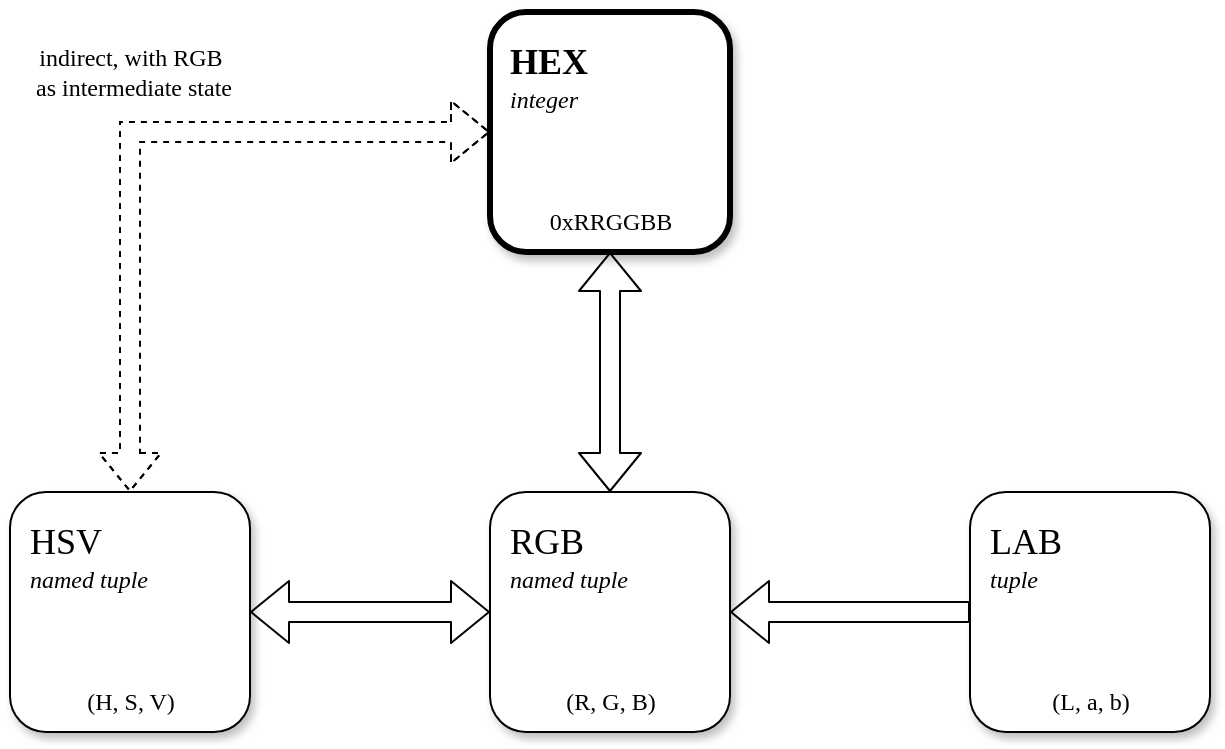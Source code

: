 <mxfile version="20.5.3" type="embed">
    <diagram name="Page-1" id="SGUsI2AbsCqm-Oq0gaVD">
        <mxGraphModel dx="1142" dy="755" grid="1" gridSize="10" guides="1" tooltips="1" connect="1" arrows="1" fold="1"
                      page="1" pageScale="1" pageWidth="680" pageHeight="440" math="0" shadow="0">
            <root>
                <mxCell id="0"/>
                <mxCell id="1" parent="0"/>
                <mxCell id="PACsW9q_83rTljW93qoS-5" value=""
                        style="edgeStyle=orthogonalEdgeStyle;rounded=1;orthogonalLoop=1;jettySize=auto;html=1;exitX=0.5;exitY=0;exitDx=0;exitDy=0;entryX=0.5;entryY=0;entryDx=0;entryDy=0;shape=flexArrow;startArrow=block;"
                        parent="1" source="PACsW9q_83rTljW93qoS-4" target="PACsW9q_83rTljW93qoS-14" edge="1">
                    <mxGeometry relative="1" as="geometry">
                        <mxPoint x="370" y="360" as="targetPoint"/>
                    </mxGeometry>
                </mxCell>
                <mxCell id="PACsW9q_83rTljW93qoS-7" value=""
                        style="edgeStyle=orthogonalEdgeStyle;rounded=1;orthogonalLoop=1;jettySize=auto;html=1;exitX=0;exitY=0.5;exitDx=0;exitDy=0;entryX=0;entryY=0.5;entryDx=0;entryDy=0;shape=flexArrow;startArrow=block;"
                        parent="1" source="PACsW9q_83rTljW93qoS-14" target="PACsW9q_83rTljW93qoS-6" edge="1">
                    <mxGeometry relative="1" as="geometry">
                        <mxPoint x="280" y="420" as="sourcePoint"/>
                    </mxGeometry>
                </mxCell>
                <mxCell id="PACsW9q_83rTljW93qoS-4"
                        value="&lt;span style=&quot;font-style: normal;&quot;&gt;&lt;font face=&quot;Munson&quot; style=&quot;font-size: 18px;&quot;&gt;&lt;b&gt;HEX&lt;/b&gt;&lt;/font&gt;&lt;br&gt;&lt;/span&gt;integer"
                        style="rounded=1;fontSize=12;fontFamily=Finlandica;labelBackgroundColor=none;align=left;whiteSpace=wrap;shadow=1;fontStyle=2;html=1;direction=west;fontSource=https%3A%2F%2Fdlup.s3.eu-north-1.amazonaws.com%2Fstatic%2Ffonts%2Ffinlandica-vari.ttf;strokeWidth=3;labelPosition=center;verticalLabelPosition=middle;verticalAlign=top;movableLabel=1;spacing=10;perimeter=rectanglePerimeter;"
                        parent="1" vertex="1">
                    <mxGeometry x="280" y="40" width="120" height="120" as="geometry"/>
                </mxCell>
                <mxCell id="PACsW9q_83rTljW93qoS-54"
                        style="rounded=0;orthogonalLoop=1;jettySize=auto;html=1;entryX=1;entryY=0.5;entryDx=0;entryDy=0;fontFamily=Finlandica;fontSource=https%3A%2F%2Fdlup.s3.eu-north-1.amazonaws.com%2Fstatic%2Ffonts%2Ffinlandica-vari.ttf;fontSize=12;fontColor=default;shape=flexArrow;exitX=0.5;exitY=1;exitDx=0;exitDy=0;dashed=1;startArrow=block;edgeStyle=orthogonalEdgeStyle;"
                        parent="1" source="PACsW9q_83rTljW93qoS-6" target="PACsW9q_83rTljW93qoS-4" edge="1">
                    <mxGeometry relative="1" as="geometry"/>
                </mxCell>
                <mxCell id="PACsW9q_83rTljW93qoS-56" value="indirect, with RGB&lt;br&gt;&amp;nbsp;as intermediate state"
                        style="edgeLabel;html=1;align=center;verticalAlign=middle;resizable=0;points=[];fontSize=12;fontFamily=Finlandica;fontColor=default;"
                        parent="PACsW9q_83rTljW93qoS-54" vertex="1" connectable="0">
                    <mxGeometry x="0.422" y="-3" relative="1" as="geometry">
                        <mxPoint x="-76" y="-33" as="offset"/>
                    </mxGeometry>
                </mxCell>
                <mxCell id="PACsW9q_83rTljW93qoS-6"
                        value="&lt;font face=&quot;Munson&quot; style=&quot;font-size: 18px;&quot;&gt;HSV&lt;/font&gt;&lt;br&gt;&lt;i&gt;named tuple&lt;/i&gt;"
                        style="rounded=1;fontSize=12;fontFamily=Finlandica;labelBackgroundColor=none;align=left;whiteSpace=wrap;shadow=1;fontStyle=0;html=1;direction=west;fontSource=https%3A%2F%2Fdlup.s3.eu-north-1.amazonaws.com%2Fstatic%2Ffonts%2Ffinlandica-vari.ttf;verticalAlign=top;spacing=10;"
                        parent="1" vertex="1">
                    <mxGeometry x="40" y="280" width="120" height="120" as="geometry"/>
                </mxCell>
                <mxCell id="PACsW9q_83rTljW93qoS-13" value=""
                        style="rounded=1;orthogonalLoop=1;jettySize=auto;html=1;entryX=1;entryY=0.5;entryDx=0;entryDy=0;shape=flexArrow;edgeStyle=orthogonalEdgeStyle;"
                        parent="1" source="PACsW9q_83rTljW93qoS-8" target="PACsW9q_83rTljW93qoS-14" edge="1">
                    <mxGeometry relative="1" as="geometry">
                        <mxPoint x="400" y="400" as="targetPoint"/>
                    </mxGeometry>
                </mxCell>
                <mxCell id="PACsW9q_83rTljW93qoS-8"
                        value="&lt;font face=&quot;Munson&quot;&gt;&lt;span&gt;&lt;font style=&quot;font-size: 18px;&quot;&gt;LAB&lt;/font&gt;&lt;/span&gt;&lt;br&gt;&lt;/font&gt;&lt;i&gt;tuple&lt;/i&gt;"
                        style="rounded=1;fontSize=12;fontFamily=Finlandica;labelBackgroundColor=none;align=left;whiteSpace=wrap;shadow=1;fontStyle=0;html=1;fontSource=https%3A%2F%2Fdlup.s3.eu-north-1.amazonaws.com%2Fstatic%2Ffonts%2Ffinlandica-vari.ttf;verticalAlign=top;spacing=10;"
                        parent="1" vertex="1">
                    <mxGeometry x="520" y="280" width="120" height="120" as="geometry"/>
                </mxCell>
                <mxCell id="PACsW9q_83rTljW93qoS-14"
                        value="&lt;span style=&quot;font-style: normal;&quot;&gt;&lt;font face=&quot;Munson&quot; data-font-src=&quot;https://dlup.s3.eu-north-1.amazonaws.com/static/fonts/texgyreschola-regular.otf&quot; style=&quot;font-size: 18px;&quot;&gt;RGB&lt;/font&gt;&lt;/span&gt;&lt;br&gt;&lt;i&gt;named tuple&lt;/i&gt;"
                        style="shape=ext;double=0;rounded=1;whiteSpace=wrap;html=1;fontFamily=Finlandica;labelBackgroundColor=none;shadow=1;fontStyle=0;fontSource=https%3A%2F%2Fdlup.s3.eu-north-1.amazonaws.com%2Fstatic%2Ffonts%2Ffinlandica-vari.ttf;strokeWidth=1;align=left;verticalAlign=top;spacing=10;"
                        parent="1" vertex="1">
                    <mxGeometry x="280" y="280" width="120" height="120" as="geometry"/>
                </mxCell>
                <mxCell id="PACsW9q_83rTljW93qoS-48" value="(R, G, B)"
                        style="text;html=1;align=center;verticalAlign=middle;resizable=0;points=[];autosize=1;strokeColor=none;fillColor=none;fontSize=12;fontFamily=Finlandica;fontColor=default;"
                        parent="1" vertex="1">
                    <mxGeometry x="305" y="370" width="70" height="30" as="geometry"/>
                </mxCell>
                <mxCell id="PACsW9q_83rTljW93qoS-49" value="(H, S, V)"
                        style="text;html=1;align=center;verticalAlign=middle;resizable=0;points=[];autosize=1;strokeColor=none;fillColor=none;fontSize=12;fontFamily=Finlandica;fontColor=default;"
                        parent="1" vertex="1">
                    <mxGeometry x="65" y="370" width="70" height="30" as="geometry"/>
                </mxCell>
                <mxCell id="PACsW9q_83rTljW93qoS-50" value="(L, a, b)"
                        style="text;html=1;align=center;verticalAlign=middle;resizable=0;points=[];autosize=1;strokeColor=none;fillColor=none;fontSize=12;fontFamily=Finlandica;fontColor=default;"
                        parent="1" vertex="1">
                    <mxGeometry x="550" y="370" width="60" height="30" as="geometry"/>
                </mxCell>
                <mxCell id="PACsW9q_83rTljW93qoS-53" value="0xRRGGBB"
                        style="text;html=1;align=center;verticalAlign=middle;resizable=0;points=[];autosize=1;strokeColor=none;fillColor=none;fontSize=12;fontFamily=Finlandica;fontColor=default;"
                        parent="1" vertex="1">
                    <mxGeometry x="300" y="130" width="80" height="30" as="geometry"/>
                </mxCell>
            </root>
        </mxGraphModel>
    </diagram>
</mxfile>
